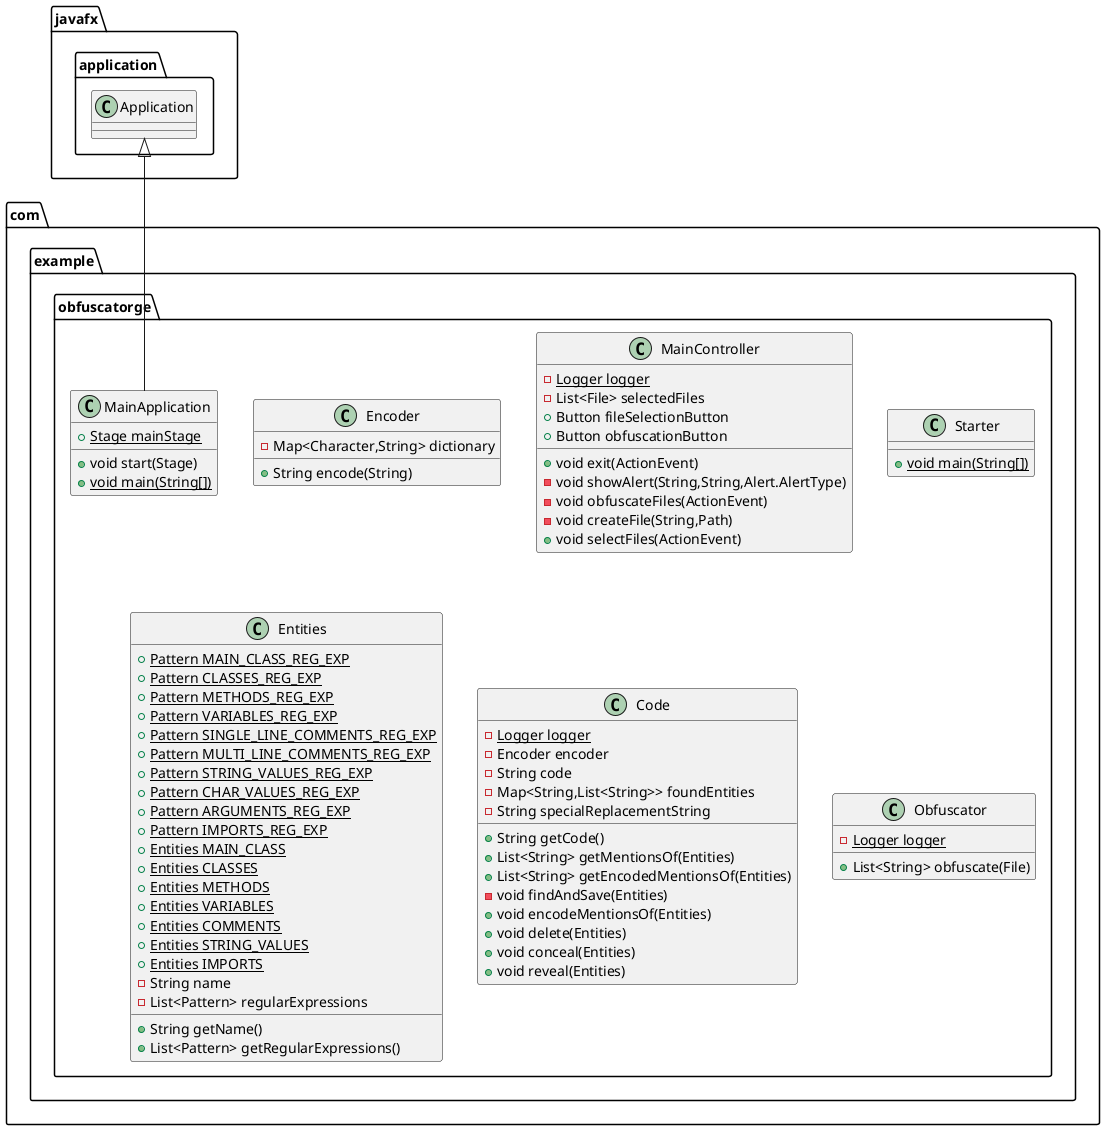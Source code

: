@startuml
class com.example.obfuscatorge.Encoder {
- Map<Character,String> dictionary
+ String encode(String)
}
class com.example.obfuscatorge.MainController {
- {static} Logger logger
- List<File> selectedFiles
+ Button fileSelectionButton
+ Button obfuscationButton
+ void exit(ActionEvent)
- void showAlert(String,String,Alert.AlertType)
- void obfuscateFiles(ActionEvent)
- void createFile(String,Path)
+ void selectFiles(ActionEvent)
}
class com.example.obfuscatorge.Starter {
+ {static} void main(String[])
}
class com.example.obfuscatorge.Entities {
+ {static} Pattern MAIN_CLASS_REG_EXP
+ {static} Pattern CLASSES_REG_EXP
+ {static} Pattern METHODS_REG_EXP
+ {static} Pattern VARIABLES_REG_EXP
+ {static} Pattern SINGLE_LINE_COMMENTS_REG_EXP
+ {static} Pattern MULTI_LINE_COMMENTS_REG_EXP
+ {static} Pattern STRING_VALUES_REG_EXP
+ {static} Pattern CHAR_VALUES_REG_EXP
+ {static} Pattern ARGUMENTS_REG_EXP
+ {static} Pattern IMPORTS_REG_EXP
+ {static} Entities MAIN_CLASS
+ {static} Entities CLASSES
+ {static} Entities METHODS
+ {static} Entities VARIABLES
+ {static} Entities COMMENTS
+ {static} Entities STRING_VALUES
+ {static} Entities IMPORTS
- String name
- List<Pattern> regularExpressions
+ String getName()
+ List<Pattern> getRegularExpressions()
}
class com.example.obfuscatorge.Code {
- {static} Logger logger
- Encoder encoder
- String code
- Map<String,List<String>> foundEntities
- String specialReplacementString
+ String getCode()
+ List<String> getMentionsOf(Entities)
+ List<String> getEncodedMentionsOf(Entities)
- void findAndSave(Entities)
+ void encodeMentionsOf(Entities)
+ void delete(Entities)
+ void conceal(Entities)
+ void reveal(Entities)
}
class com.example.obfuscatorge.MainApplication {
+ {static} Stage mainStage
+ void start(Stage)
+ {static} void main(String[])
}
class com.example.obfuscatorge.Obfuscator {
- {static} Logger logger
+ List<String> obfuscate(File)
}


javafx.application.Application <|-- com.example.obfuscatorge.MainApplication
@enduml